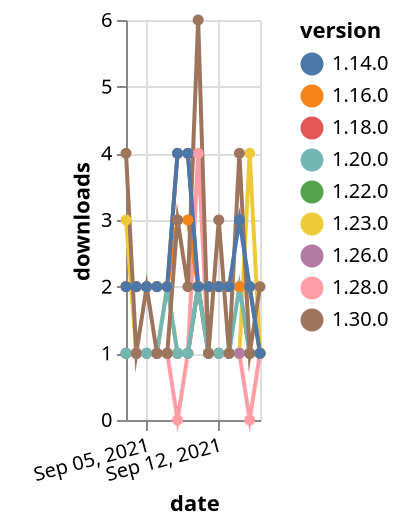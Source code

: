 {"$schema": "https://vega.github.io/schema/vega-lite/v5.json", "description": "A simple bar chart with embedded data.", "data": {"values": [{"date": "2021-09-03", "total": 2538, "delta": 2, "version": "1.18.0"}, {"date": "2021-09-04", "total": 2540, "delta": 2, "version": "1.18.0"}, {"date": "2021-09-05", "total": 2542, "delta": 2, "version": "1.18.0"}, {"date": "2021-09-06", "total": 2544, "delta": 2, "version": "1.18.0"}, {"date": "2021-09-07", "total": 2546, "delta": 2, "version": "1.18.0"}, {"date": "2021-09-08", "total": 2550, "delta": 4, "version": "1.18.0"}, {"date": "2021-09-09", "total": 2554, "delta": 4, "version": "1.18.0"}, {"date": "2021-09-10", "total": 2556, "delta": 2, "version": "1.18.0"}, {"date": "2021-09-11", "total": 2558, "delta": 2, "version": "1.18.0"}, {"date": "2021-09-12", "total": 2560, "delta": 2, "version": "1.18.0"}, {"date": "2021-09-13", "total": 2562, "delta": 2, "version": "1.18.0"}, {"date": "2021-09-14", "total": 2564, "delta": 2, "version": "1.18.0"}, {"date": "2021-09-15", "total": 2565, "delta": 1, "version": "1.18.0"}, {"date": "2021-09-16", "total": 2566, "delta": 1, "version": "1.18.0"}, {"date": "2021-09-03", "total": 223, "delta": 1, "version": "1.22.0"}, {"date": "2021-09-04", "total": 224, "delta": 1, "version": "1.22.0"}, {"date": "2021-09-05", "total": 225, "delta": 1, "version": "1.22.0"}, {"date": "2021-09-06", "total": 226, "delta": 1, "version": "1.22.0"}, {"date": "2021-09-07", "total": 227, "delta": 1, "version": "1.22.0"}, {"date": "2021-09-08", "total": 228, "delta": 1, "version": "1.22.0"}, {"date": "2021-09-09", "total": 229, "delta": 1, "version": "1.22.0"}, {"date": "2021-09-10", "total": 231, "delta": 2, "version": "1.22.0"}, {"date": "2021-09-11", "total": 232, "delta": 1, "version": "1.22.0"}, {"date": "2021-09-12", "total": 233, "delta": 1, "version": "1.22.0"}, {"date": "2021-09-13", "total": 234, "delta": 1, "version": "1.22.0"}, {"date": "2021-09-14", "total": 235, "delta": 1, "version": "1.22.0"}, {"date": "2021-09-15", "total": 236, "delta": 1, "version": "1.22.0"}, {"date": "2021-09-16", "total": 237, "delta": 1, "version": "1.22.0"}, {"date": "2021-09-03", "total": 294, "delta": 3, "version": "1.23.0"}, {"date": "2021-09-04", "total": 295, "delta": 1, "version": "1.23.0"}, {"date": "2021-09-05", "total": 296, "delta": 1, "version": "1.23.0"}, {"date": "2021-09-06", "total": 297, "delta": 1, "version": "1.23.0"}, {"date": "2021-09-07", "total": 299, "delta": 2, "version": "1.23.0"}, {"date": "2021-09-08", "total": 300, "delta": 1, "version": "1.23.0"}, {"date": "2021-09-09", "total": 301, "delta": 1, "version": "1.23.0"}, {"date": "2021-09-10", "total": 303, "delta": 2, "version": "1.23.0"}, {"date": "2021-09-11", "total": 304, "delta": 1, "version": "1.23.0"}, {"date": "2021-09-12", "total": 305, "delta": 1, "version": "1.23.0"}, {"date": "2021-09-13", "total": 306, "delta": 1, "version": "1.23.0"}, {"date": "2021-09-14", "total": 307, "delta": 1, "version": "1.23.0"}, {"date": "2021-09-15", "total": 311, "delta": 4, "version": "1.23.0"}, {"date": "2021-09-16", "total": 312, "delta": 1, "version": "1.23.0"}, {"date": "2021-09-03", "total": 247, "delta": 1, "version": "1.28.0"}, {"date": "2021-09-04", "total": 248, "delta": 1, "version": "1.28.0"}, {"date": "2021-09-05", "total": 249, "delta": 1, "version": "1.28.0"}, {"date": "2021-09-06", "total": 250, "delta": 1, "version": "1.28.0"}, {"date": "2021-09-07", "total": 251, "delta": 1, "version": "1.28.0"}, {"date": "2021-09-08", "total": 251, "delta": 0, "version": "1.28.0"}, {"date": "2021-09-09", "total": 252, "delta": 1, "version": "1.28.0"}, {"date": "2021-09-10", "total": 256, "delta": 4, "version": "1.28.0"}, {"date": "2021-09-11", "total": 257, "delta": 1, "version": "1.28.0"}, {"date": "2021-09-12", "total": 258, "delta": 1, "version": "1.28.0"}, {"date": "2021-09-13", "total": 259, "delta": 1, "version": "1.28.0"}, {"date": "2021-09-14", "total": 260, "delta": 1, "version": "1.28.0"}, {"date": "2021-09-15", "total": 260, "delta": 0, "version": "1.28.0"}, {"date": "2021-09-16", "total": 261, "delta": 1, "version": "1.28.0"}, {"date": "2021-09-03", "total": 182, "delta": 1, "version": "1.26.0"}, {"date": "2021-09-04", "total": 183, "delta": 1, "version": "1.26.0"}, {"date": "2021-09-05", "total": 184, "delta": 1, "version": "1.26.0"}, {"date": "2021-09-06", "total": 185, "delta": 1, "version": "1.26.0"}, {"date": "2021-09-07", "total": 186, "delta": 1, "version": "1.26.0"}, {"date": "2021-09-08", "total": 187, "delta": 1, "version": "1.26.0"}, {"date": "2021-09-09", "total": 188, "delta": 1, "version": "1.26.0"}, {"date": "2021-09-10", "total": 190, "delta": 2, "version": "1.26.0"}, {"date": "2021-09-11", "total": 191, "delta": 1, "version": "1.26.0"}, {"date": "2021-09-12", "total": 192, "delta": 1, "version": "1.26.0"}, {"date": "2021-09-13", "total": 193, "delta": 1, "version": "1.26.0"}, {"date": "2021-09-14", "total": 194, "delta": 1, "version": "1.26.0"}, {"date": "2021-09-15", "total": 195, "delta": 1, "version": "1.26.0"}, {"date": "2021-09-16", "total": 196, "delta": 1, "version": "1.26.0"}, {"date": "2021-09-03", "total": 359, "delta": 1, "version": "1.20.0"}, {"date": "2021-09-04", "total": 360, "delta": 1, "version": "1.20.0"}, {"date": "2021-09-05", "total": 361, "delta": 1, "version": "1.20.0"}, {"date": "2021-09-06", "total": 362, "delta": 1, "version": "1.20.0"}, {"date": "2021-09-07", "total": 364, "delta": 2, "version": "1.20.0"}, {"date": "2021-09-08", "total": 365, "delta": 1, "version": "1.20.0"}, {"date": "2021-09-09", "total": 366, "delta": 1, "version": "1.20.0"}, {"date": "2021-09-10", "total": 368, "delta": 2, "version": "1.20.0"}, {"date": "2021-09-11", "total": 369, "delta": 1, "version": "1.20.0"}, {"date": "2021-09-12", "total": 370, "delta": 1, "version": "1.20.0"}, {"date": "2021-09-13", "total": 371, "delta": 1, "version": "1.20.0"}, {"date": "2021-09-14", "total": 373, "delta": 2, "version": "1.20.0"}, {"date": "2021-09-15", "total": 374, "delta": 1, "version": "1.20.0"}, {"date": "2021-09-16", "total": 375, "delta": 1, "version": "1.20.0"}, {"date": "2021-09-03", "total": 2640, "delta": 2, "version": "1.16.0"}, {"date": "2021-09-04", "total": 2642, "delta": 2, "version": "1.16.0"}, {"date": "2021-09-05", "total": 2644, "delta": 2, "version": "1.16.0"}, {"date": "2021-09-06", "total": 2646, "delta": 2, "version": "1.16.0"}, {"date": "2021-09-07", "total": 2648, "delta": 2, "version": "1.16.0"}, {"date": "2021-09-08", "total": 2651, "delta": 3, "version": "1.16.0"}, {"date": "2021-09-09", "total": 2654, "delta": 3, "version": "1.16.0"}, {"date": "2021-09-10", "total": 2656, "delta": 2, "version": "1.16.0"}, {"date": "2021-09-11", "total": 2658, "delta": 2, "version": "1.16.0"}, {"date": "2021-09-12", "total": 2660, "delta": 2, "version": "1.16.0"}, {"date": "2021-09-13", "total": 2662, "delta": 2, "version": "1.16.0"}, {"date": "2021-09-14", "total": 2664, "delta": 2, "version": "1.16.0"}, {"date": "2021-09-15", "total": 2666, "delta": 2, "version": "1.16.0"}, {"date": "2021-09-16", "total": 2667, "delta": 1, "version": "1.16.0"}, {"date": "2021-09-03", "total": 147, "delta": 4, "version": "1.30.0"}, {"date": "2021-09-04", "total": 148, "delta": 1, "version": "1.30.0"}, {"date": "2021-09-05", "total": 150, "delta": 2, "version": "1.30.0"}, {"date": "2021-09-06", "total": 151, "delta": 1, "version": "1.30.0"}, {"date": "2021-09-07", "total": 152, "delta": 1, "version": "1.30.0"}, {"date": "2021-09-08", "total": 155, "delta": 3, "version": "1.30.0"}, {"date": "2021-09-09", "total": 157, "delta": 2, "version": "1.30.0"}, {"date": "2021-09-10", "total": 163, "delta": 6, "version": "1.30.0"}, {"date": "2021-09-11", "total": 164, "delta": 1, "version": "1.30.0"}, {"date": "2021-09-12", "total": 167, "delta": 3, "version": "1.30.0"}, {"date": "2021-09-13", "total": 168, "delta": 1, "version": "1.30.0"}, {"date": "2021-09-14", "total": 172, "delta": 4, "version": "1.30.0"}, {"date": "2021-09-15", "total": 173, "delta": 1, "version": "1.30.0"}, {"date": "2021-09-16", "total": 175, "delta": 2, "version": "1.30.0"}, {"date": "2021-09-03", "total": 3176, "delta": 2, "version": "1.14.0"}, {"date": "2021-09-04", "total": 3178, "delta": 2, "version": "1.14.0"}, {"date": "2021-09-05", "total": 3180, "delta": 2, "version": "1.14.0"}, {"date": "2021-09-06", "total": 3182, "delta": 2, "version": "1.14.0"}, {"date": "2021-09-07", "total": 3184, "delta": 2, "version": "1.14.0"}, {"date": "2021-09-08", "total": 3188, "delta": 4, "version": "1.14.0"}, {"date": "2021-09-09", "total": 3192, "delta": 4, "version": "1.14.0"}, {"date": "2021-09-10", "total": 3194, "delta": 2, "version": "1.14.0"}, {"date": "2021-09-11", "total": 3196, "delta": 2, "version": "1.14.0"}, {"date": "2021-09-12", "total": 3198, "delta": 2, "version": "1.14.0"}, {"date": "2021-09-13", "total": 3200, "delta": 2, "version": "1.14.0"}, {"date": "2021-09-14", "total": 3203, "delta": 3, "version": "1.14.0"}, {"date": "2021-09-15", "total": 3205, "delta": 2, "version": "1.14.0"}, {"date": "2021-09-16", "total": 3206, "delta": 1, "version": "1.14.0"}]}, "width": "container", "mark": {"type": "line", "point": {"filled": true}}, "encoding": {"x": {"field": "date", "type": "temporal", "timeUnit": "yearmonthdate", "title": "date", "axis": {"labelAngle": -15}}, "y": {"field": "delta", "type": "quantitative", "title": "downloads"}, "color": {"field": "version", "type": "nominal"}, "tooltip": {"field": "delta"}}}